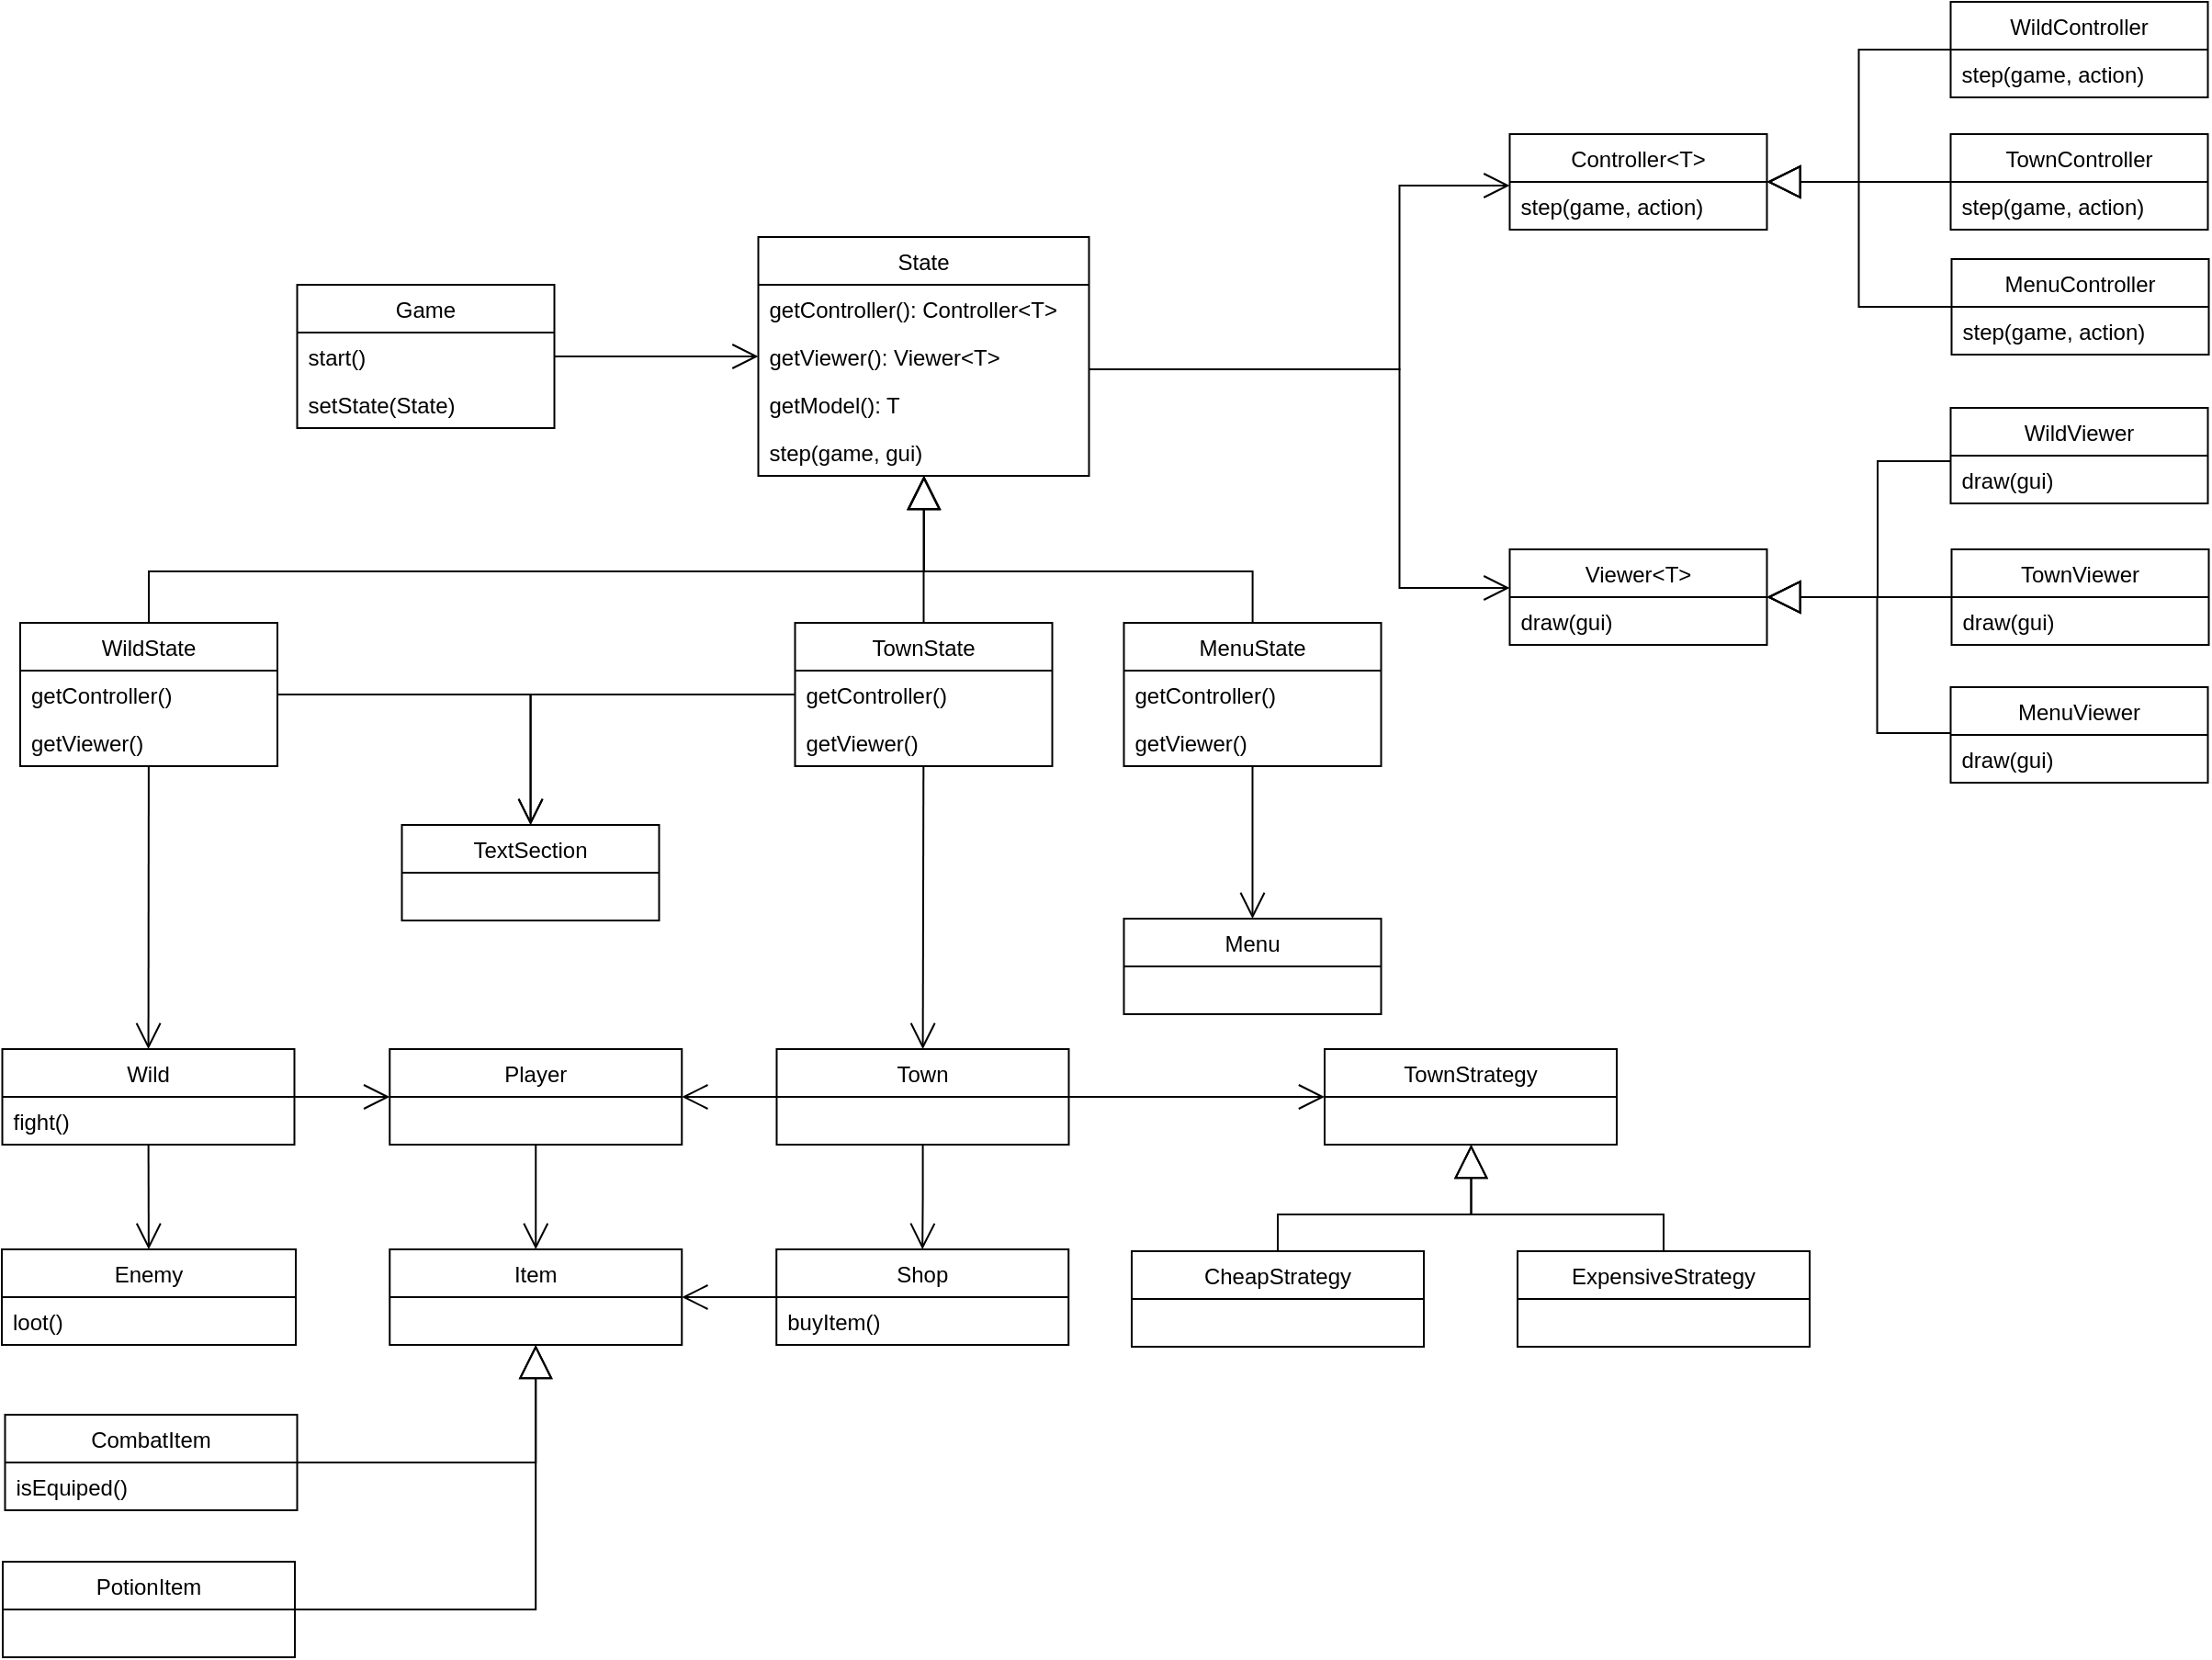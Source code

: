 <mxfile version="20.6.0" type="device"><diagram id="C0NIx9-zeGw-J1NK4JFa" name="Page-1"><mxGraphModel dx="2475" dy="684" grid="1" gridSize="10" guides="1" tooltips="1" connect="1" arrows="1" fold="1" page="1" pageScale="1" pageWidth="827" pageHeight="1169" math="0" shadow="0"><root><mxCell id="0"/><mxCell id="1" parent="0"/><mxCell id="4NH8MDZ_IE3JicKiXLEK-101" value="" style="endArrow=open;endFill=1;endSize=12;html=1;rounded=0;edgeStyle=orthogonalEdgeStyle;" parent="1" source="j5W4iGdOj0tMCttZWlN1-1" target="j5W4iGdOj0tMCttZWlN1-5" edge="1"><mxGeometry width="160" relative="1" as="geometry"><mxPoint x="-269.25" y="300" as="sourcePoint"/><mxPoint x="-149.25" y="293" as="targetPoint"/><Array as="points"/></mxGeometry></mxCell><mxCell id="4NH8MDZ_IE3JicKiXLEK-110" value="" style="endArrow=open;endFill=1;endSize=12;html=1;rounded=0;" parent="1" source="j5W4iGdOj0tMCttZWlN1-16" target="j5W4iGdOj0tMCttZWlN1-19" edge="1"><mxGeometry width="160" relative="1" as="geometry"><mxPoint x="110.75" y="517.0" as="sourcePoint"/><mxPoint x="110.75" y="599" as="targetPoint"/></mxGeometry></mxCell><mxCell id="4NH8MDZ_IE3JicKiXLEK-118" value="" style="endArrow=open;endFill=1;endSize=12;html=1;rounded=0;edgeStyle=orthogonalEdgeStyle;" parent="1" source="j5W4iGdOj0tMCttZWlN1-5" target="j5W4iGdOj0tMCttZWlN1-77" edge="1"><mxGeometry width="160" relative="1" as="geometry"><mxPoint x="10.75" y="300.037" as="sourcePoint"/><mxPoint x="240.75" y="200" as="targetPoint"/><Array as="points"><mxPoint x="190.75" y="300"/><mxPoint x="190.75" y="200"/></Array></mxGeometry></mxCell><mxCell id="4NH8MDZ_IE3JicKiXLEK-119" value="" style="endArrow=open;endFill=1;endSize=12;html=1;rounded=0;edgeStyle=orthogonalEdgeStyle;" parent="1" source="j5W4iGdOj0tMCttZWlN1-5" target="j5W4iGdOj0tMCttZWlN1-81" edge="1"><mxGeometry width="160" relative="1" as="geometry"><mxPoint x="10.75" y="300.037" as="sourcePoint"/><mxPoint x="240.75" y="419.04" as="targetPoint"/><Array as="points"><mxPoint x="190.75" y="300"/><mxPoint x="190.75" y="419"/></Array></mxGeometry></mxCell><mxCell id="4NH8MDZ_IE3JicKiXLEK-120" value="" style="endArrow=block;endSize=16;endFill=0;html=1;rounded=0;edgeStyle=orthogonalEdgeStyle;" parent="1" source="j5W4iGdOj0tMCttZWlN1-84" target="j5W4iGdOj0tMCttZWlN1-77" edge="1"><mxGeometry width="160" relative="1" as="geometry"><mxPoint x="490.75" y="113.04" as="sourcePoint"/><mxPoint x="400.75" y="193.04" as="targetPoint"/><Array as="points"><mxPoint x="440.75" y="126"/><mxPoint x="440.75" y="198"/></Array></mxGeometry></mxCell><mxCell id="4NH8MDZ_IE3JicKiXLEK-121" value="" style="endArrow=block;endSize=16;endFill=0;html=1;rounded=0;edgeStyle=orthogonalEdgeStyle;" parent="1" source="j5W4iGdOj0tMCttZWlN1-86" target="j5W4iGdOj0tMCttZWlN1-77" edge="1"><mxGeometry width="160" relative="1" as="geometry"><mxPoint x="490.75" y="263.04" as="sourcePoint"/><mxPoint x="400.75" y="193.04" as="targetPoint"/><Array as="points"><mxPoint x="440.75" y="266"/><mxPoint x="440.75" y="198"/></Array></mxGeometry></mxCell><mxCell id="4NH8MDZ_IE3JicKiXLEK-122" value="" style="endArrow=block;endSize=16;endFill=0;html=1;rounded=0;edgeStyle=orthogonalEdgeStyle;" parent="1" source="j5W4iGdOj0tMCttZWlN1-90" target="j5W4iGdOj0tMCttZWlN1-81" edge="1"><mxGeometry width="160" relative="1" as="geometry"><mxPoint x="490.75" y="378.04" as="sourcePoint"/><mxPoint x="390.75" y="424.04" as="targetPoint"/><Array as="points"><mxPoint x="451" y="350"/><mxPoint x="451" y="424"/></Array></mxGeometry></mxCell><mxCell id="4NH8MDZ_IE3JicKiXLEK-123" value="" style="endArrow=block;endSize=16;endFill=0;html=1;rounded=0;edgeStyle=orthogonalEdgeStyle;" parent="1" source="j5W4iGdOj0tMCttZWlN1-88" target="j5W4iGdOj0tMCttZWlN1-81" edge="1"><mxGeometry x="-0.028" y="-20" width="160" relative="1" as="geometry"><mxPoint x="490.75" y="498.04" as="sourcePoint"/><mxPoint x="390.75" y="424.04" as="targetPoint"/><Array as="points"><mxPoint x="450.75" y="498"/><mxPoint x="450.75" y="424"/></Array><mxPoint as="offset"/></mxGeometry></mxCell><mxCell id="j5W4iGdOj0tMCttZWlN1-1" value="Game" style="swimlane;fontStyle=0;childLayout=stackLayout;horizontal=1;startSize=26;fillColor=none;horizontalStack=0;resizeParent=1;resizeParentMax=0;resizeLast=0;collapsible=1;marginBottom=0;" parent="1" vertex="1"><mxGeometry x="-409.25" y="254" width="140" height="78" as="geometry"/></mxCell><mxCell id="j5W4iGdOj0tMCttZWlN1-2" value="start()" style="text;strokeColor=none;fillColor=none;align=left;verticalAlign=top;spacingLeft=4;spacingRight=4;overflow=hidden;rotatable=0;points=[[0,0.5],[1,0.5]];portConstraint=eastwest;" parent="j5W4iGdOj0tMCttZWlN1-1" vertex="1"><mxGeometry y="26" width="140" height="26" as="geometry"/></mxCell><mxCell id="j5W4iGdOj0tMCttZWlN1-3" value="setState(State)" style="text;strokeColor=none;fillColor=none;align=left;verticalAlign=top;spacingLeft=4;spacingRight=4;overflow=hidden;rotatable=0;points=[[0,0.5],[1,0.5]];portConstraint=eastwest;" parent="j5W4iGdOj0tMCttZWlN1-1" vertex="1"><mxGeometry y="52" width="140" height="26" as="geometry"/></mxCell><mxCell id="j5W4iGdOj0tMCttZWlN1-5" value="State" style="swimlane;fontStyle=0;childLayout=stackLayout;horizontal=1;startSize=26;fillColor=none;horizontalStack=0;resizeParent=1;resizeParentMax=0;resizeLast=0;collapsible=1;marginBottom=0;" parent="1" vertex="1"><mxGeometry x="-158.25" y="228" width="180" height="130" as="geometry"/></mxCell><mxCell id="j5W4iGdOj0tMCttZWlN1-6" value="getController(): Controller&lt;T&gt;" style="text;strokeColor=none;fillColor=none;align=left;verticalAlign=top;spacingLeft=4;spacingRight=4;overflow=hidden;rotatable=0;points=[[0,0.5],[1,0.5]];portConstraint=eastwest;" parent="j5W4iGdOj0tMCttZWlN1-5" vertex="1"><mxGeometry y="26" width="180" height="26" as="geometry"/></mxCell><mxCell id="j5W4iGdOj0tMCttZWlN1-7" value="getViewer(): Viewer&lt;T&gt;" style="text;strokeColor=none;fillColor=none;align=left;verticalAlign=top;spacingLeft=4;spacingRight=4;overflow=hidden;rotatable=0;points=[[0,0.5],[1,0.5]];portConstraint=eastwest;" parent="j5W4iGdOj0tMCttZWlN1-5" vertex="1"><mxGeometry y="52" width="180" height="26" as="geometry"/></mxCell><mxCell id="j5W4iGdOj0tMCttZWlN1-8" value="getModel(): T" style="text;strokeColor=none;fillColor=none;align=left;verticalAlign=top;spacingLeft=4;spacingRight=4;overflow=hidden;rotatable=0;points=[[0,0.5],[1,0.5]];portConstraint=eastwest;" parent="j5W4iGdOj0tMCttZWlN1-5" vertex="1"><mxGeometry y="78" width="180" height="26" as="geometry"/></mxCell><mxCell id="j5W4iGdOj0tMCttZWlN1-9" value="step(game, gui)" style="text;strokeColor=none;fillColor=none;align=left;verticalAlign=top;spacingLeft=4;spacingRight=4;overflow=hidden;rotatable=0;points=[[0,0.5],[1,0.5]];portConstraint=eastwest;" parent="j5W4iGdOj0tMCttZWlN1-5" vertex="1"><mxGeometry y="104" width="180" height="26" as="geometry"/></mxCell><mxCell id="j5W4iGdOj0tMCttZWlN1-10" value="WildState" style="swimlane;fontStyle=0;childLayout=stackLayout;horizontal=1;startSize=26;fillColor=none;horizontalStack=0;resizeParent=1;resizeParentMax=0;resizeLast=0;collapsible=1;marginBottom=0;" parent="1" vertex="1"><mxGeometry x="-560" y="438" width="140" height="78" as="geometry"/></mxCell><mxCell id="j5W4iGdOj0tMCttZWlN1-11" value="getController()" style="text;strokeColor=none;fillColor=none;align=left;verticalAlign=top;spacingLeft=4;spacingRight=4;overflow=hidden;rotatable=0;points=[[0,0.5],[1,0.5]];portConstraint=eastwest;" parent="j5W4iGdOj0tMCttZWlN1-10" vertex="1"><mxGeometry y="26" width="140" height="26" as="geometry"/></mxCell><mxCell id="j5W4iGdOj0tMCttZWlN1-13" value="getViewer()" style="text;strokeColor=none;fillColor=none;align=left;verticalAlign=top;spacingLeft=4;spacingRight=4;overflow=hidden;rotatable=0;points=[[0,0.5],[1,0.5]];portConstraint=eastwest;" parent="j5W4iGdOj0tMCttZWlN1-10" vertex="1"><mxGeometry y="52" width="140" height="26" as="geometry"/></mxCell><mxCell id="j5W4iGdOj0tMCttZWlN1-16" value="MenuState" style="swimlane;fontStyle=0;childLayout=stackLayout;horizontal=1;startSize=26;fillColor=none;horizontalStack=0;resizeParent=1;resizeParentMax=0;resizeLast=0;collapsible=1;marginBottom=0;" parent="1" vertex="1"><mxGeometry x="40.75" y="438" width="140" height="78" as="geometry"/></mxCell><mxCell id="j5W4iGdOj0tMCttZWlN1-17" value="getController()" style="text;strokeColor=none;fillColor=none;align=left;verticalAlign=top;spacingLeft=4;spacingRight=4;overflow=hidden;rotatable=0;points=[[0,0.5],[1,0.5]];portConstraint=eastwest;" parent="j5W4iGdOj0tMCttZWlN1-16" vertex="1"><mxGeometry y="26" width="140" height="26" as="geometry"/></mxCell><mxCell id="j5W4iGdOj0tMCttZWlN1-18" value="getViewer()" style="text;strokeColor=none;fillColor=none;align=left;verticalAlign=top;spacingLeft=4;spacingRight=4;overflow=hidden;rotatable=0;points=[[0,0.5],[1,0.5]];portConstraint=eastwest;" parent="j5W4iGdOj0tMCttZWlN1-16" vertex="1"><mxGeometry y="52" width="140" height="26" as="geometry"/></mxCell><mxCell id="j5W4iGdOj0tMCttZWlN1-19" value="Menu" style="swimlane;fontStyle=0;childLayout=stackLayout;horizontal=1;startSize=26;fillColor=none;horizontalStack=0;resizeParent=1;resizeParentMax=0;resizeLast=0;collapsible=1;marginBottom=0;" parent="1" vertex="1"><mxGeometry x="40.75" y="599" width="140" height="52" as="geometry"/></mxCell><mxCell id="j5W4iGdOj0tMCttZWlN1-27" value="Town" style="swimlane;fontStyle=0;childLayout=stackLayout;horizontal=1;startSize=26;fillColor=none;horizontalStack=0;resizeParent=1;resizeParentMax=0;resizeLast=0;collapsible=1;marginBottom=0;" parent="1" vertex="1"><mxGeometry x="-148.25" y="670" width="159" height="52" as="geometry"/></mxCell><mxCell id="j5W4iGdOj0tMCttZWlN1-31" value="Wild" style="swimlane;fontStyle=0;childLayout=stackLayout;horizontal=1;startSize=26;fillColor=none;horizontalStack=0;resizeParent=1;resizeParentMax=0;resizeLast=0;collapsible=1;marginBottom=0;" parent="1" vertex="1"><mxGeometry x="-569.75" y="670" width="159" height="52" as="geometry"/></mxCell><mxCell id="A67SEyDAdRiM741J4R0P-2" value="fight()" style="text;strokeColor=none;fillColor=none;align=left;verticalAlign=top;spacingLeft=4;spacingRight=4;overflow=hidden;rotatable=0;points=[[0,0.5],[1,0.5]];portConstraint=eastwest;" vertex="1" parent="j5W4iGdOj0tMCttZWlN1-31"><mxGeometry y="26" width="159" height="26" as="geometry"/></mxCell><mxCell id="j5W4iGdOj0tMCttZWlN1-77" value="Controller&lt;T&gt;" style="swimlane;fontStyle=0;childLayout=stackLayout;horizontal=1;startSize=26;fillColor=none;horizontalStack=0;resizeParent=1;resizeParentMax=0;resizeLast=0;collapsible=1;marginBottom=0;" parent="1" vertex="1"><mxGeometry x="250.75" y="172" width="140" height="52" as="geometry"/></mxCell><mxCell id="j5W4iGdOj0tMCttZWlN1-78" value="step(game, action)" style="text;strokeColor=none;fillColor=none;align=left;verticalAlign=top;spacingLeft=4;spacingRight=4;overflow=hidden;rotatable=0;points=[[0,0.5],[1,0.5]];portConstraint=eastwest;" parent="j5W4iGdOj0tMCttZWlN1-77" vertex="1"><mxGeometry y="26" width="140" height="26" as="geometry"/></mxCell><mxCell id="j5W4iGdOj0tMCttZWlN1-81" value="Viewer&lt;T&gt;" style="swimlane;fontStyle=0;childLayout=stackLayout;horizontal=1;startSize=26;fillColor=none;horizontalStack=0;resizeParent=1;resizeParentMax=0;resizeLast=0;collapsible=1;marginBottom=0;" parent="1" vertex="1"><mxGeometry x="250.75" y="398" width="140" height="52" as="geometry"/></mxCell><mxCell id="j5W4iGdOj0tMCttZWlN1-82" value="draw(gui)" style="text;strokeColor=none;fillColor=none;align=left;verticalAlign=top;spacingLeft=4;spacingRight=4;overflow=hidden;rotatable=0;points=[[0,0.5],[1,0.5]];portConstraint=eastwest;" parent="j5W4iGdOj0tMCttZWlN1-81" vertex="1"><mxGeometry y="26" width="140" height="26" as="geometry"/></mxCell><mxCell id="j5W4iGdOj0tMCttZWlN1-84" value="WildController" style="swimlane;fontStyle=0;childLayout=stackLayout;horizontal=1;startSize=26;fillColor=none;horizontalStack=0;resizeParent=1;resizeParentMax=0;resizeLast=0;collapsible=1;marginBottom=0;" parent="1" vertex="1"><mxGeometry x="490.75" y="100" width="140" height="52" as="geometry"/></mxCell><mxCell id="j5W4iGdOj0tMCttZWlN1-85" value="step(game, action)" style="text;strokeColor=none;fillColor=none;align=left;verticalAlign=top;spacingLeft=4;spacingRight=4;overflow=hidden;rotatable=0;points=[[0,0.5],[1,0.5]];portConstraint=eastwest;" parent="j5W4iGdOj0tMCttZWlN1-84" vertex="1"><mxGeometry y="26" width="140" height="26" as="geometry"/></mxCell><mxCell id="j5W4iGdOj0tMCttZWlN1-86" value="MenuController" style="swimlane;fontStyle=0;childLayout=stackLayout;horizontal=1;startSize=26;fillColor=none;horizontalStack=0;resizeParent=1;resizeParentMax=0;resizeLast=0;collapsible=1;marginBottom=0;" parent="1" vertex="1"><mxGeometry x="491.25" y="240" width="140" height="52" as="geometry"/></mxCell><mxCell id="j5W4iGdOj0tMCttZWlN1-87" value="step(game, action)" style="text;strokeColor=none;fillColor=none;align=left;verticalAlign=top;spacingLeft=4;spacingRight=4;overflow=hidden;rotatable=0;points=[[0,0.5],[1,0.5]];portConstraint=eastwest;" parent="j5W4iGdOj0tMCttZWlN1-86" vertex="1"><mxGeometry y="26" width="140" height="26" as="geometry"/></mxCell><mxCell id="j5W4iGdOj0tMCttZWlN1-88" value="MenuViewer" style="swimlane;fontStyle=0;childLayout=stackLayout;horizontal=1;startSize=26;fillColor=none;horizontalStack=0;resizeParent=1;resizeParentMax=0;resizeLast=0;collapsible=1;marginBottom=0;" parent="1" vertex="1"><mxGeometry x="490.75" y="473" width="140" height="52" as="geometry"/></mxCell><mxCell id="j5W4iGdOj0tMCttZWlN1-89" value="draw(gui)" style="text;strokeColor=none;fillColor=none;align=left;verticalAlign=top;spacingLeft=4;spacingRight=4;overflow=hidden;rotatable=0;points=[[0,0.5],[1,0.5]];portConstraint=eastwest;" parent="j5W4iGdOj0tMCttZWlN1-88" vertex="1"><mxGeometry y="26" width="140" height="26" as="geometry"/></mxCell><mxCell id="j5W4iGdOj0tMCttZWlN1-90" value="WildViewer" style="swimlane;fontStyle=0;childLayout=stackLayout;horizontal=1;startSize=26;fillColor=none;horizontalStack=0;resizeParent=1;resizeParentMax=0;resizeLast=0;collapsible=1;marginBottom=0;" parent="1" vertex="1"><mxGeometry x="490.75" y="321" width="140" height="52" as="geometry"/></mxCell><mxCell id="j5W4iGdOj0tMCttZWlN1-91" value="draw(gui)" style="text;strokeColor=none;fillColor=none;align=left;verticalAlign=top;spacingLeft=4;spacingRight=4;overflow=hidden;rotatable=0;points=[[0,0.5],[1,0.5]];portConstraint=eastwest;" parent="j5W4iGdOj0tMCttZWlN1-90" vertex="1"><mxGeometry y="26" width="140" height="26" as="geometry"/></mxCell><mxCell id="j5W4iGdOj0tMCttZWlN1-92" value="TextSection" style="swimlane;fontStyle=0;childLayout=stackLayout;horizontal=1;startSize=26;fillColor=none;horizontalStack=0;resizeParent=1;resizeParentMax=0;resizeLast=0;collapsible=1;marginBottom=0;" parent="1" vertex="1"><mxGeometry x="-352.25" y="548" width="140" height="52" as="geometry"/></mxCell><mxCell id="dI0IBVbaLa2eeUjJOIV0-1" value="Player" style="swimlane;fontStyle=0;childLayout=stackLayout;horizontal=1;startSize=26;fillColor=none;horizontalStack=0;resizeParent=1;resizeParentMax=0;resizeLast=0;collapsible=1;marginBottom=0;" parent="1" vertex="1"><mxGeometry x="-358.87" y="670" width="159" height="52" as="geometry"/></mxCell><mxCell id="dI0IBVbaLa2eeUjJOIV0-3" value="Shop" style="swimlane;fontStyle=0;childLayout=stackLayout;horizontal=1;startSize=26;fillColor=none;horizontalStack=0;resizeParent=1;resizeParentMax=0;resizeLast=0;collapsible=1;marginBottom=0;" parent="1" vertex="1"><mxGeometry x="-148.38" y="779" width="159" height="52" as="geometry"/></mxCell><mxCell id="A67SEyDAdRiM741J4R0P-1" value="buyItem()" style="text;strokeColor=none;fillColor=none;align=left;verticalAlign=top;spacingLeft=4;spacingRight=4;overflow=hidden;rotatable=0;points=[[0,0.5],[1,0.5]];portConstraint=eastwest;" vertex="1" parent="dI0IBVbaLa2eeUjJOIV0-3"><mxGeometry y="26" width="159" height="26" as="geometry"/></mxCell><mxCell id="dI0IBVbaLa2eeUjJOIV0-7" value="" style="endArrow=open;endFill=1;endSize=12;html=1;rounded=0;edgeStyle=orthogonalEdgeStyle;" parent="1" source="j5W4iGdOj0tMCttZWlN1-27" target="dI0IBVbaLa2eeUjJOIV0-3" edge="1"><mxGeometry width="160" relative="1" as="geometry"><mxPoint x="-30" y="810" as="sourcePoint"/><mxPoint x="130" y="810" as="targetPoint"/></mxGeometry></mxCell><mxCell id="dI0IBVbaLa2eeUjJOIV0-26" value="" style="endArrow=open;endFill=1;endSize=12;html=1;rounded=0;edgeStyle=orthogonalEdgeStyle;" parent="1" source="j5W4iGdOj0tMCttZWlN1-31" target="dI0IBVbaLa2eeUjJOIV0-1" edge="1"><mxGeometry width="160" relative="1" as="geometry"><mxPoint x="-292.07" y="764" as="sourcePoint"/><mxPoint x="-651.25" y="850" as="targetPoint"/></mxGeometry></mxCell><mxCell id="dI0IBVbaLa2eeUjJOIV0-27" value="" style="endArrow=open;endFill=1;endSize=12;html=1;rounded=0;" parent="1" source="j5W4iGdOj0tMCttZWlN1-31" target="dI0IBVbaLa2eeUjJOIV0-31" edge="1"><mxGeometry width="160" relative="1" as="geometry"><mxPoint x="-518.068" y="784" as="sourcePoint"/><mxPoint x="-490.947" y="750" as="targetPoint"/></mxGeometry></mxCell><mxCell id="dI0IBVbaLa2eeUjJOIV0-28" value="" style="endArrow=open;endFill=1;endSize=12;html=1;rounded=0;edgeStyle=orthogonalEdgeStyle;" parent="1" source="j5W4iGdOj0tMCttZWlN1-27" target="dI0IBVbaLa2eeUjJOIV0-1" edge="1"><mxGeometry width="160" relative="1" as="geometry"><mxPoint x="-499.75" y="732" as="sourcePoint"/><mxPoint x="-396.62" y="732" as="targetPoint"/></mxGeometry></mxCell><mxCell id="dI0IBVbaLa2eeUjJOIV0-31" value="Enemy" style="swimlane;fontStyle=0;childLayout=stackLayout;horizontal=1;startSize=26;fillColor=none;horizontalStack=0;resizeParent=1;resizeParentMax=0;resizeLast=0;collapsible=1;marginBottom=0;" parent="1" vertex="1"><mxGeometry x="-570" y="779" width="160" height="52" as="geometry"/></mxCell><mxCell id="dI0IBVbaLa2eeUjJOIV0-32" value="loot()" style="text;strokeColor=none;fillColor=none;align=left;verticalAlign=top;spacingLeft=4;spacingRight=4;overflow=hidden;rotatable=0;points=[[0,0.5],[1,0.5]];portConstraint=eastwest;" parent="dI0IBVbaLa2eeUjJOIV0-31" vertex="1"><mxGeometry y="26" width="160" height="26" as="geometry"/></mxCell><mxCell id="dI0IBVbaLa2eeUjJOIV0-36" value="TownState" style="swimlane;fontStyle=0;childLayout=stackLayout;horizontal=1;startSize=26;fillColor=none;horizontalStack=0;resizeParent=1;resizeParentMax=0;resizeLast=0;collapsible=1;marginBottom=0;" parent="1" vertex="1"><mxGeometry x="-138.25" y="438" width="140" height="78" as="geometry"/></mxCell><mxCell id="dI0IBVbaLa2eeUjJOIV0-37" value="getController()" style="text;strokeColor=none;fillColor=none;align=left;verticalAlign=top;spacingLeft=4;spacingRight=4;overflow=hidden;rotatable=0;points=[[0,0.5],[1,0.5]];portConstraint=eastwest;" parent="dI0IBVbaLa2eeUjJOIV0-36" vertex="1"><mxGeometry y="26" width="140" height="26" as="geometry"/></mxCell><mxCell id="dI0IBVbaLa2eeUjJOIV0-38" value="getViewer()" style="text;strokeColor=none;fillColor=none;align=left;verticalAlign=top;spacingLeft=4;spacingRight=4;overflow=hidden;rotatable=0;points=[[0,0.5],[1,0.5]];portConstraint=eastwest;" parent="dI0IBVbaLa2eeUjJOIV0-36" vertex="1"><mxGeometry y="52" width="140" height="26" as="geometry"/></mxCell><mxCell id="dI0IBVbaLa2eeUjJOIV0-39" value="" style="endArrow=block;endSize=16;endFill=0;html=1;rounded=0;" parent="1" source="dI0IBVbaLa2eeUjJOIV0-36" target="j5W4iGdOj0tMCttZWlN1-5" edge="1"><mxGeometry width="160" relative="1" as="geometry"><mxPoint x="-259.273" y="448" as="sourcePoint"/><mxPoint x="-58.97" y="368" as="targetPoint"/></mxGeometry></mxCell><mxCell id="dI0IBVbaLa2eeUjJOIV0-41" value="" style="endArrow=block;endSize=16;endFill=0;html=1;rounded=0;edgeStyle=orthogonalEdgeStyle;" parent="1" source="j5W4iGdOj0tMCttZWlN1-16" target="j5W4iGdOj0tMCttZWlN1-5" edge="1"><mxGeometry width="160" relative="1" as="geometry"><mxPoint x="-58.25" y="448" as="sourcePoint"/><mxPoint x="-58.25" y="368" as="targetPoint"/><Array as="points"><mxPoint x="111" y="410"/><mxPoint x="-68" y="410"/></Array></mxGeometry></mxCell><mxCell id="dI0IBVbaLa2eeUjJOIV0-42" value="" style="endArrow=block;endSize=16;endFill=0;html=1;rounded=0;edgeStyle=orthogonalEdgeStyle;" parent="1" source="j5W4iGdOj0tMCttZWlN1-10" target="j5W4iGdOj0tMCttZWlN1-5" edge="1"><mxGeometry width="160" relative="1" as="geometry"><mxPoint x="82.81" y="448" as="sourcePoint"/><mxPoint x="4.984" y="368" as="targetPoint"/><Array as="points"><mxPoint x="-490" y="410"/><mxPoint x="-68" y="410"/></Array></mxGeometry></mxCell><mxCell id="dI0IBVbaLa2eeUjJOIV0-43" value="" style="endArrow=open;endFill=1;endSize=12;html=1;rounded=0;edgeStyle=orthogonalEdgeStyle;" parent="1" source="j5W4iGdOj0tMCttZWlN1-10" target="j5W4iGdOj0tMCttZWlN1-92" edge="1"><mxGeometry width="160" relative="1" as="geometry"><mxPoint x="-85" y="1176.0" as="sourcePoint"/><mxPoint x="15.88" y="1176.0" as="targetPoint"/></mxGeometry></mxCell><mxCell id="dI0IBVbaLa2eeUjJOIV0-44" value="" style="endArrow=open;endFill=1;endSize=12;html=1;rounded=0;edgeStyle=orthogonalEdgeStyle;" parent="1" source="dI0IBVbaLa2eeUjJOIV0-36" target="j5W4iGdOj0tMCttZWlN1-92" edge="1"><mxGeometry width="160" relative="1" as="geometry"><mxPoint x="-300" y="487.0" as="sourcePoint"/><mxPoint x="-214.182" y="568" as="targetPoint"/></mxGeometry></mxCell><mxCell id="dI0IBVbaLa2eeUjJOIV0-45" value="" style="endArrow=open;endFill=1;endSize=12;html=1;rounded=0;" parent="1" source="dI0IBVbaLa2eeUjJOIV0-36" target="j5W4iGdOj0tMCttZWlN1-27" edge="1"><mxGeometry width="160" relative="1" as="geometry"><mxPoint x="120.75" y="526.0" as="sourcePoint"/><mxPoint x="120.75" y="609" as="targetPoint"/></mxGeometry></mxCell><mxCell id="dI0IBVbaLa2eeUjJOIV0-46" value="" style="endArrow=open;endFill=1;endSize=12;html=1;rounded=0;" parent="1" source="j5W4iGdOj0tMCttZWlN1-10" target="j5W4iGdOj0tMCttZWlN1-31" edge="1"><mxGeometry width="160" relative="1" as="geometry"><mxPoint x="-58.381" y="526" as="sourcePoint"/><mxPoint x="-58.663" y="610" as="targetPoint"/></mxGeometry></mxCell><mxCell id="dI0IBVbaLa2eeUjJOIV0-47" value="TownController" style="swimlane;fontStyle=0;childLayout=stackLayout;horizontal=1;startSize=26;fillColor=none;horizontalStack=0;resizeParent=1;resizeParentMax=0;resizeLast=0;collapsible=1;marginBottom=0;" parent="1" vertex="1"><mxGeometry x="490.75" y="172" width="140" height="52" as="geometry"/></mxCell><mxCell id="dI0IBVbaLa2eeUjJOIV0-48" value="step(game, action)" style="text;strokeColor=none;fillColor=none;align=left;verticalAlign=top;spacingLeft=4;spacingRight=4;overflow=hidden;rotatable=0;points=[[0,0.5],[1,0.5]];portConstraint=eastwest;" parent="dI0IBVbaLa2eeUjJOIV0-47" vertex="1"><mxGeometry y="26" width="140" height="26" as="geometry"/></mxCell><mxCell id="dI0IBVbaLa2eeUjJOIV0-49" value="" style="endArrow=block;endSize=16;endFill=0;html=1;rounded=0;" parent="1" source="dI0IBVbaLa2eeUjJOIV0-47" target="j5W4iGdOj0tMCttZWlN1-77" edge="1"><mxGeometry width="160" relative="1" as="geometry"><mxPoint x="500.75" y="136" as="sourcePoint"/><mxPoint x="400.75" y="208" as="targetPoint"/></mxGeometry></mxCell><mxCell id="dI0IBVbaLa2eeUjJOIV0-50" value="TownViewer" style="swimlane;fontStyle=0;childLayout=stackLayout;horizontal=1;startSize=26;fillColor=none;horizontalStack=0;resizeParent=1;resizeParentMax=0;resizeLast=0;collapsible=1;marginBottom=0;" parent="1" vertex="1"><mxGeometry x="491.25" y="398" width="140" height="52" as="geometry"/></mxCell><mxCell id="dI0IBVbaLa2eeUjJOIV0-51" value="draw(gui)" style="text;strokeColor=none;fillColor=none;align=left;verticalAlign=top;spacingLeft=4;spacingRight=4;overflow=hidden;rotatable=0;points=[[0,0.5],[1,0.5]];portConstraint=eastwest;" parent="dI0IBVbaLa2eeUjJOIV0-50" vertex="1"><mxGeometry y="26" width="140" height="26" as="geometry"/></mxCell><mxCell id="dI0IBVbaLa2eeUjJOIV0-52" value="" style="endArrow=block;endSize=16;endFill=0;html=1;rounded=0;" parent="1" source="dI0IBVbaLa2eeUjJOIV0-50" target="j5W4iGdOj0tMCttZWlN1-81" edge="1"><mxGeometry width="160" relative="1" as="geometry"><mxPoint x="500.75" y="208" as="sourcePoint"/><mxPoint x="400.75" y="208" as="targetPoint"/></mxGeometry></mxCell><mxCell id="dI0IBVbaLa2eeUjJOIV0-64" value="TownStrategy" style="swimlane;fontStyle=0;childLayout=stackLayout;horizontal=1;startSize=26;fillColor=none;horizontalStack=0;resizeParent=1;resizeParentMax=0;resizeLast=0;collapsible=1;marginBottom=0;" parent="1" vertex="1"><mxGeometry x="150" y="670" width="159" height="52" as="geometry"/></mxCell><mxCell id="dI0IBVbaLa2eeUjJOIV0-65" value="" style="endArrow=open;endFill=1;endSize=12;html=1;rounded=0;" parent="1" source="j5W4iGdOj0tMCttZWlN1-27" target="dI0IBVbaLa2eeUjJOIV0-64" edge="1"><mxGeometry width="160" relative="1" as="geometry"><mxPoint x="-58.718" y="732" as="sourcePoint"/><mxPoint x="-58.923" y="770.0" as="targetPoint"/></mxGeometry></mxCell><mxCell id="dI0IBVbaLa2eeUjJOIV0-66" value="CheapStrategy" style="swimlane;fontStyle=0;childLayout=stackLayout;horizontal=1;startSize=26;fillColor=none;horizontalStack=0;resizeParent=1;resizeParentMax=0;resizeLast=0;collapsible=1;marginBottom=0;" parent="1" vertex="1"><mxGeometry x="45" y="780" width="159" height="52" as="geometry"/></mxCell><mxCell id="dI0IBVbaLa2eeUjJOIV0-67" value="ExpensiveStrategy" style="swimlane;fontStyle=0;childLayout=stackLayout;horizontal=1;startSize=26;fillColor=none;horizontalStack=0;resizeParent=1;resizeParentMax=0;resizeLast=0;collapsible=1;marginBottom=0;" parent="1" vertex="1"><mxGeometry x="255" y="780" width="159" height="52" as="geometry"/></mxCell><mxCell id="dI0IBVbaLa2eeUjJOIV0-68" value="" style="endArrow=block;endSize=16;endFill=0;html=1;rounded=0;edgeStyle=orthogonalEdgeStyle;" parent="1" source="dI0IBVbaLa2eeUjJOIV0-66" target="dI0IBVbaLa2eeUjJOIV0-64" edge="1"><mxGeometry x="-0.028" y="-20" width="160" relative="1" as="geometry"><mxPoint x="537.75" y="722" as="sourcePoint"/><mxPoint x="437.75" y="648.0" as="targetPoint"/><Array as="points"><mxPoint x="124.75" y="760"/><mxPoint x="229.75" y="760"/></Array><mxPoint as="offset"/></mxGeometry></mxCell><mxCell id="dI0IBVbaLa2eeUjJOIV0-69" value="" style="endArrow=block;endSize=16;endFill=0;html=1;rounded=0;edgeStyle=orthogonalEdgeStyle;" parent="1" source="dI0IBVbaLa2eeUjJOIV0-67" target="dI0IBVbaLa2eeUjJOIV0-64" edge="1"><mxGeometry x="-0.028" y="-20" width="160" relative="1" as="geometry"><mxPoint x="478.5" y="744" as="sourcePoint"/><mxPoint x="378.5" y="670.0" as="targetPoint"/><Array as="points"><mxPoint x="334.75" y="760"/><mxPoint x="229.75" y="760"/></Array><mxPoint as="offset"/></mxGeometry></mxCell><mxCell id="dI0IBVbaLa2eeUjJOIV0-70" value="Item" style="swimlane;fontStyle=0;childLayout=stackLayout;horizontal=1;startSize=26;fillColor=none;horizontalStack=0;resizeParent=1;resizeParentMax=0;resizeLast=0;collapsible=1;marginBottom=0;" parent="1" vertex="1"><mxGeometry x="-358.87" y="779" width="159" height="52" as="geometry"/></mxCell><mxCell id="dI0IBVbaLa2eeUjJOIV0-71" value="" style="endArrow=open;endFill=1;endSize=12;html=1;rounded=0;" parent="1" source="dI0IBVbaLa2eeUjJOIV0-1" target="dI0IBVbaLa2eeUjJOIV0-70" edge="1"><mxGeometry width="160" relative="1" as="geometry"><mxPoint x="-58.714" y="732" as="sourcePoint"/><mxPoint x="-58.886" y="770" as="targetPoint"/></mxGeometry></mxCell><mxCell id="dI0IBVbaLa2eeUjJOIV0-72" value="" style="endArrow=open;endFill=1;endSize=12;html=1;rounded=0;" parent="1" source="dI0IBVbaLa2eeUjJOIV0-3" target="dI0IBVbaLa2eeUjJOIV0-70" edge="1"><mxGeometry width="160" relative="1" as="geometry"><mxPoint x="-269.37" y="751" as="sourcePoint"/><mxPoint x="-269.37" y="789" as="targetPoint"/></mxGeometry></mxCell><mxCell id="4fp_y2VTyzFaLZqZCMqj-1" value="CombatItem" style="swimlane;fontStyle=0;childLayout=stackLayout;horizontal=1;startSize=26;fillColor=none;horizontalStack=0;resizeParent=1;resizeParentMax=0;resizeLast=0;collapsible=1;marginBottom=0;" parent="1" vertex="1"><mxGeometry x="-568.25" y="869" width="159" height="52" as="geometry"/></mxCell><mxCell id="4fp_y2VTyzFaLZqZCMqj-5" value="isEquiped()" style="text;strokeColor=none;fillColor=none;align=left;verticalAlign=top;spacingLeft=4;spacingRight=4;overflow=hidden;rotatable=0;points=[[0,0.5],[1,0.5]];portConstraint=eastwest;" parent="4fp_y2VTyzFaLZqZCMqj-1" vertex="1"><mxGeometry y="26" width="159" height="26" as="geometry"/></mxCell><mxCell id="4fp_y2VTyzFaLZqZCMqj-2" value="PotionItem" style="swimlane;fontStyle=0;childLayout=stackLayout;horizontal=1;startSize=26;fillColor=none;horizontalStack=0;resizeParent=1;resizeParentMax=0;resizeLast=0;collapsible=1;marginBottom=0;" parent="1" vertex="1"><mxGeometry x="-569.5" y="949" width="159" height="52" as="geometry"/></mxCell><mxCell id="4fp_y2VTyzFaLZqZCMqj-3" value="" style="endArrow=block;endSize=16;endFill=0;html=1;rounded=0;edgeStyle=orthogonalEdgeStyle;" parent="1" source="4fp_y2VTyzFaLZqZCMqj-1" target="dI0IBVbaLa2eeUjJOIV0-70" edge="1"><mxGeometry x="-0.028" y="-20" width="160" relative="1" as="geometry"><mxPoint x="46.8" y="989" as="sourcePoint"/><mxPoint x="-58" y="931" as="targetPoint"/><mxPoint as="offset"/></mxGeometry></mxCell><mxCell id="4fp_y2VTyzFaLZqZCMqj-4" value="" style="endArrow=block;endSize=16;endFill=0;html=1;rounded=0;edgeStyle=orthogonalEdgeStyle;" parent="1" source="4fp_y2VTyzFaLZqZCMqj-2" target="dI0IBVbaLa2eeUjJOIV0-70" edge="1"><mxGeometry x="-0.028" y="-20" width="160" relative="1" as="geometry"><mxPoint x="-399.25" y="905" as="sourcePoint"/><mxPoint x="-269.4" y="841" as="targetPoint"/><mxPoint as="offset"/></mxGeometry></mxCell></root></mxGraphModel></diagram></mxfile>